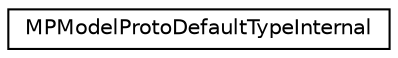 digraph "Graphical Class Hierarchy"
{
 // LATEX_PDF_SIZE
  edge [fontname="Helvetica",fontsize="10",labelfontname="Helvetica",labelfontsize="10"];
  node [fontname="Helvetica",fontsize="10",shape=record];
  rankdir="LR";
  Node0 [label="MPModelProtoDefaultTypeInternal",height=0.2,width=0.4,color="black", fillcolor="white", style="filled",URL="$structoperations__research_1_1_m_p_model_proto_default_type_internal.html",tooltip=" "];
}
